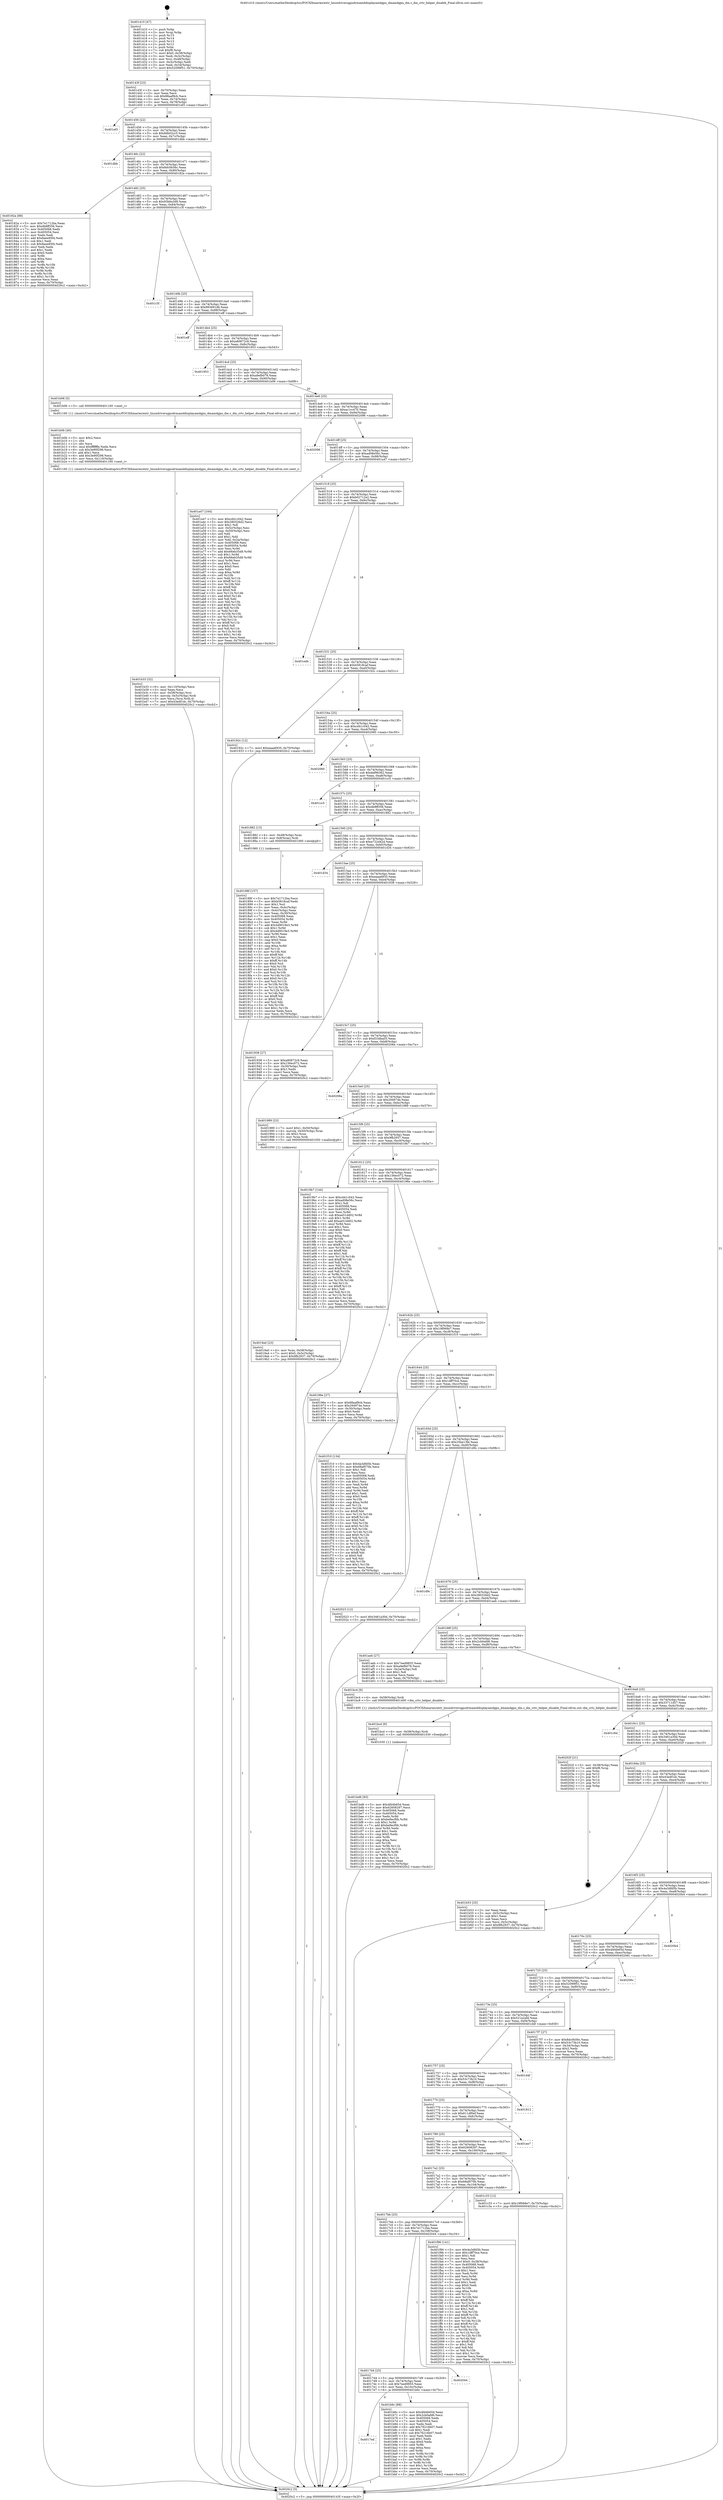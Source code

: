 digraph "0x401410" {
  label = "0x401410 (/mnt/c/Users/mathe/Desktop/tcc/POCII/binaries/extr_linuxdriversgpudrmamddisplayamdgpu_dmamdgpu_dm.c_dm_crtc_helper_disable_Final-ollvm.out::main(0))"
  labelloc = "t"
  node[shape=record]

  Entry [label="",width=0.3,height=0.3,shape=circle,fillcolor=black,style=filled]
  "0x40143f" [label="{
     0x40143f [23]\l
     | [instrs]\l
     &nbsp;&nbsp;0x40143f \<+3\>: mov -0x70(%rbp),%eax\l
     &nbsp;&nbsp;0x401442 \<+2\>: mov %eax,%ecx\l
     &nbsp;&nbsp;0x401444 \<+6\>: sub $0x88aaf9cb,%ecx\l
     &nbsp;&nbsp;0x40144a \<+3\>: mov %eax,-0x74(%rbp)\l
     &nbsp;&nbsp;0x40144d \<+3\>: mov %ecx,-0x78(%rbp)\l
     &nbsp;&nbsp;0x401450 \<+6\>: je 0000000000401ef3 \<main+0xae3\>\l
  }"]
  "0x401ef3" [label="{
     0x401ef3\l
  }", style=dashed]
  "0x401456" [label="{
     0x401456 [22]\l
     | [instrs]\l
     &nbsp;&nbsp;0x401456 \<+5\>: jmp 000000000040145b \<main+0x4b\>\l
     &nbsp;&nbsp;0x40145b \<+3\>: mov -0x74(%rbp),%eax\l
     &nbsp;&nbsp;0x40145e \<+5\>: sub $0x8db02cc5,%eax\l
     &nbsp;&nbsp;0x401463 \<+3\>: mov %eax,-0x7c(%rbp)\l
     &nbsp;&nbsp;0x401466 \<+6\>: je 0000000000401dbb \<main+0x9ab\>\l
  }"]
  Exit [label="",width=0.3,height=0.3,shape=circle,fillcolor=black,style=filled,peripheries=2]
  "0x401dbb" [label="{
     0x401dbb\l
  }", style=dashed]
  "0x40146c" [label="{
     0x40146c [22]\l
     | [instrs]\l
     &nbsp;&nbsp;0x40146c \<+5\>: jmp 0000000000401471 \<main+0x61\>\l
     &nbsp;&nbsp;0x401471 \<+3\>: mov -0x74(%rbp),%eax\l
     &nbsp;&nbsp;0x401474 \<+5\>: sub $0x8dc0b56c,%eax\l
     &nbsp;&nbsp;0x401479 \<+3\>: mov %eax,-0x80(%rbp)\l
     &nbsp;&nbsp;0x40147c \<+6\>: je 000000000040182a \<main+0x41a\>\l
  }"]
  "0x401bd6" [label="{
     0x401bd6 [93]\l
     | [instrs]\l
     &nbsp;&nbsp;0x401bd6 \<+5\>: mov $0x4fd4b65d,%eax\l
     &nbsp;&nbsp;0x401bdb \<+5\>: mov $0x62608297,%ecx\l
     &nbsp;&nbsp;0x401be0 \<+7\>: mov 0x405068,%edx\l
     &nbsp;&nbsp;0x401be7 \<+7\>: mov 0x405054,%esi\l
     &nbsp;&nbsp;0x401bee \<+3\>: mov %edx,%r8d\l
     &nbsp;&nbsp;0x401bf1 \<+7\>: sub $0xbe9ecf0b,%r8d\l
     &nbsp;&nbsp;0x401bf8 \<+4\>: sub $0x1,%r8d\l
     &nbsp;&nbsp;0x401bfc \<+7\>: add $0xbe9ecf0b,%r8d\l
     &nbsp;&nbsp;0x401c03 \<+4\>: imul %r8d,%edx\l
     &nbsp;&nbsp;0x401c07 \<+3\>: and $0x1,%edx\l
     &nbsp;&nbsp;0x401c0a \<+3\>: cmp $0x0,%edx\l
     &nbsp;&nbsp;0x401c0d \<+4\>: sete %r9b\l
     &nbsp;&nbsp;0x401c11 \<+3\>: cmp $0xa,%esi\l
     &nbsp;&nbsp;0x401c14 \<+4\>: setl %r10b\l
     &nbsp;&nbsp;0x401c18 \<+3\>: mov %r9b,%r11b\l
     &nbsp;&nbsp;0x401c1b \<+3\>: and %r10b,%r11b\l
     &nbsp;&nbsp;0x401c1e \<+3\>: xor %r10b,%r9b\l
     &nbsp;&nbsp;0x401c21 \<+3\>: or %r9b,%r11b\l
     &nbsp;&nbsp;0x401c24 \<+4\>: test $0x1,%r11b\l
     &nbsp;&nbsp;0x401c28 \<+3\>: cmovne %ecx,%eax\l
     &nbsp;&nbsp;0x401c2b \<+3\>: mov %eax,-0x70(%rbp)\l
     &nbsp;&nbsp;0x401c2e \<+5\>: jmp 00000000004020c2 \<main+0xcb2\>\l
  }"]
  "0x40182a" [label="{
     0x40182a [88]\l
     | [instrs]\l
     &nbsp;&nbsp;0x40182a \<+5\>: mov $0x7e1712ba,%eax\l
     &nbsp;&nbsp;0x40182f \<+5\>: mov $0xdb8ff356,%ecx\l
     &nbsp;&nbsp;0x401834 \<+7\>: mov 0x405068,%edx\l
     &nbsp;&nbsp;0x40183b \<+7\>: mov 0x405054,%esi\l
     &nbsp;&nbsp;0x401842 \<+2\>: mov %edx,%edi\l
     &nbsp;&nbsp;0x401844 \<+6\>: add $0x8aee85f4,%edi\l
     &nbsp;&nbsp;0x40184a \<+3\>: sub $0x1,%edi\l
     &nbsp;&nbsp;0x40184d \<+6\>: sub $0x8aee85f4,%edi\l
     &nbsp;&nbsp;0x401853 \<+3\>: imul %edi,%edx\l
     &nbsp;&nbsp;0x401856 \<+3\>: and $0x1,%edx\l
     &nbsp;&nbsp;0x401859 \<+3\>: cmp $0x0,%edx\l
     &nbsp;&nbsp;0x40185c \<+4\>: sete %r8b\l
     &nbsp;&nbsp;0x401860 \<+3\>: cmp $0xa,%esi\l
     &nbsp;&nbsp;0x401863 \<+4\>: setl %r9b\l
     &nbsp;&nbsp;0x401867 \<+3\>: mov %r8b,%r10b\l
     &nbsp;&nbsp;0x40186a \<+3\>: and %r9b,%r10b\l
     &nbsp;&nbsp;0x40186d \<+3\>: xor %r9b,%r8b\l
     &nbsp;&nbsp;0x401870 \<+3\>: or %r8b,%r10b\l
     &nbsp;&nbsp;0x401873 \<+4\>: test $0x1,%r10b\l
     &nbsp;&nbsp;0x401877 \<+3\>: cmovne %ecx,%eax\l
     &nbsp;&nbsp;0x40187a \<+3\>: mov %eax,-0x70(%rbp)\l
     &nbsp;&nbsp;0x40187d \<+5\>: jmp 00000000004020c2 \<main+0xcb2\>\l
  }"]
  "0x401482" [label="{
     0x401482 [25]\l
     | [instrs]\l
     &nbsp;&nbsp;0x401482 \<+5\>: jmp 0000000000401487 \<main+0x77\>\l
     &nbsp;&nbsp;0x401487 \<+3\>: mov -0x74(%rbp),%eax\l
     &nbsp;&nbsp;0x40148a \<+5\>: sub $0x93b6a3d9,%eax\l
     &nbsp;&nbsp;0x40148f \<+6\>: mov %eax,-0x84(%rbp)\l
     &nbsp;&nbsp;0x401495 \<+6\>: je 0000000000401c3f \<main+0x82f\>\l
  }"]
  "0x401bcd" [label="{
     0x401bcd [9]\l
     | [instrs]\l
     &nbsp;&nbsp;0x401bcd \<+4\>: mov -0x58(%rbp),%rdi\l
     &nbsp;&nbsp;0x401bd1 \<+5\>: call 0000000000401030 \<free@plt\>\l
     | [calls]\l
     &nbsp;&nbsp;0x401030 \{1\} (unknown)\l
  }"]
  "0x401c3f" [label="{
     0x401c3f\l
  }", style=dashed]
  "0x40149b" [label="{
     0x40149b [25]\l
     | [instrs]\l
     &nbsp;&nbsp;0x40149b \<+5\>: jmp 00000000004014a0 \<main+0x90\>\l
     &nbsp;&nbsp;0x4014a0 \<+3\>: mov -0x74(%rbp),%eax\l
     &nbsp;&nbsp;0x4014a3 \<+5\>: sub $0x993691d6,%eax\l
     &nbsp;&nbsp;0x4014a8 \<+6\>: mov %eax,-0x88(%rbp)\l
     &nbsp;&nbsp;0x4014ae \<+6\>: je 0000000000401eff \<main+0xaef\>\l
  }"]
  "0x4017ed" [label="{
     0x4017ed\l
  }", style=dashed]
  "0x401eff" [label="{
     0x401eff\l
  }", style=dashed]
  "0x4014b4" [label="{
     0x4014b4 [25]\l
     | [instrs]\l
     &nbsp;&nbsp;0x4014b4 \<+5\>: jmp 00000000004014b9 \<main+0xa9\>\l
     &nbsp;&nbsp;0x4014b9 \<+3\>: mov -0x74(%rbp),%eax\l
     &nbsp;&nbsp;0x4014bc \<+5\>: sub $0xa80872c9,%eax\l
     &nbsp;&nbsp;0x4014c1 \<+6\>: mov %eax,-0x8c(%rbp)\l
     &nbsp;&nbsp;0x4014c7 \<+6\>: je 0000000000401953 \<main+0x543\>\l
  }"]
  "0x401b6c" [label="{
     0x401b6c [88]\l
     | [instrs]\l
     &nbsp;&nbsp;0x401b6c \<+5\>: mov $0x4fd4b65d,%eax\l
     &nbsp;&nbsp;0x401b71 \<+5\>: mov $0x2cb0afd6,%ecx\l
     &nbsp;&nbsp;0x401b76 \<+7\>: mov 0x405068,%edx\l
     &nbsp;&nbsp;0x401b7d \<+7\>: mov 0x405054,%esi\l
     &nbsp;&nbsp;0x401b84 \<+2\>: mov %edx,%edi\l
     &nbsp;&nbsp;0x401b86 \<+6\>: add $0x76216b07,%edi\l
     &nbsp;&nbsp;0x401b8c \<+3\>: sub $0x1,%edi\l
     &nbsp;&nbsp;0x401b8f \<+6\>: sub $0x76216b07,%edi\l
     &nbsp;&nbsp;0x401b95 \<+3\>: imul %edi,%edx\l
     &nbsp;&nbsp;0x401b98 \<+3\>: and $0x1,%edx\l
     &nbsp;&nbsp;0x401b9b \<+3\>: cmp $0x0,%edx\l
     &nbsp;&nbsp;0x401b9e \<+4\>: sete %r8b\l
     &nbsp;&nbsp;0x401ba2 \<+3\>: cmp $0xa,%esi\l
     &nbsp;&nbsp;0x401ba5 \<+4\>: setl %r9b\l
     &nbsp;&nbsp;0x401ba9 \<+3\>: mov %r8b,%r10b\l
     &nbsp;&nbsp;0x401bac \<+3\>: and %r9b,%r10b\l
     &nbsp;&nbsp;0x401baf \<+3\>: xor %r9b,%r8b\l
     &nbsp;&nbsp;0x401bb2 \<+3\>: or %r8b,%r10b\l
     &nbsp;&nbsp;0x401bb5 \<+4\>: test $0x1,%r10b\l
     &nbsp;&nbsp;0x401bb9 \<+3\>: cmovne %ecx,%eax\l
     &nbsp;&nbsp;0x401bbc \<+3\>: mov %eax,-0x70(%rbp)\l
     &nbsp;&nbsp;0x401bbf \<+5\>: jmp 00000000004020c2 \<main+0xcb2\>\l
  }"]
  "0x401953" [label="{
     0x401953\l
  }", style=dashed]
  "0x4014cd" [label="{
     0x4014cd [25]\l
     | [instrs]\l
     &nbsp;&nbsp;0x4014cd \<+5\>: jmp 00000000004014d2 \<main+0xc2\>\l
     &nbsp;&nbsp;0x4014d2 \<+3\>: mov -0x74(%rbp),%eax\l
     &nbsp;&nbsp;0x4014d5 \<+5\>: sub $0xa9efb078,%eax\l
     &nbsp;&nbsp;0x4014da \<+6\>: mov %eax,-0x90(%rbp)\l
     &nbsp;&nbsp;0x4014e0 \<+6\>: je 0000000000401b06 \<main+0x6f6\>\l
  }"]
  "0x4017d4" [label="{
     0x4017d4 [25]\l
     | [instrs]\l
     &nbsp;&nbsp;0x4017d4 \<+5\>: jmp 00000000004017d9 \<main+0x3c9\>\l
     &nbsp;&nbsp;0x4017d9 \<+3\>: mov -0x74(%rbp),%eax\l
     &nbsp;&nbsp;0x4017dc \<+5\>: sub $0x7eed9855,%eax\l
     &nbsp;&nbsp;0x4017e1 \<+6\>: mov %eax,-0x10c(%rbp)\l
     &nbsp;&nbsp;0x4017e7 \<+6\>: je 0000000000401b6c \<main+0x75c\>\l
  }"]
  "0x401b06" [label="{
     0x401b06 [5]\l
     | [instrs]\l
     &nbsp;&nbsp;0x401b06 \<+5\>: call 0000000000401160 \<next_i\>\l
     | [calls]\l
     &nbsp;&nbsp;0x401160 \{1\} (/mnt/c/Users/mathe/Desktop/tcc/POCII/binaries/extr_linuxdriversgpudrmamddisplayamdgpu_dmamdgpu_dm.c_dm_crtc_helper_disable_Final-ollvm.out::next_i)\l
  }"]
  "0x4014e6" [label="{
     0x4014e6 [25]\l
     | [instrs]\l
     &nbsp;&nbsp;0x4014e6 \<+5\>: jmp 00000000004014eb \<main+0xdb\>\l
     &nbsp;&nbsp;0x4014eb \<+3\>: mov -0x74(%rbp),%eax\l
     &nbsp;&nbsp;0x4014ee \<+5\>: sub $0xac1cc470,%eax\l
     &nbsp;&nbsp;0x4014f3 \<+6\>: mov %eax,-0x94(%rbp)\l
     &nbsp;&nbsp;0x4014f9 \<+6\>: je 0000000000402096 \<main+0xc86\>\l
  }"]
  "0x402044" [label="{
     0x402044\l
  }", style=dashed]
  "0x402096" [label="{
     0x402096\l
  }", style=dashed]
  "0x4014ff" [label="{
     0x4014ff [25]\l
     | [instrs]\l
     &nbsp;&nbsp;0x4014ff \<+5\>: jmp 0000000000401504 \<main+0xf4\>\l
     &nbsp;&nbsp;0x401504 \<+3\>: mov -0x74(%rbp),%eax\l
     &nbsp;&nbsp;0x401507 \<+5\>: sub $0xad08e56c,%eax\l
     &nbsp;&nbsp;0x40150c \<+6\>: mov %eax,-0x98(%rbp)\l
     &nbsp;&nbsp;0x401512 \<+6\>: je 0000000000401a47 \<main+0x637\>\l
  }"]
  "0x4017bb" [label="{
     0x4017bb [25]\l
     | [instrs]\l
     &nbsp;&nbsp;0x4017bb \<+5\>: jmp 00000000004017c0 \<main+0x3b0\>\l
     &nbsp;&nbsp;0x4017c0 \<+3\>: mov -0x74(%rbp),%eax\l
     &nbsp;&nbsp;0x4017c3 \<+5\>: sub $0x7e1712ba,%eax\l
     &nbsp;&nbsp;0x4017c8 \<+6\>: mov %eax,-0x108(%rbp)\l
     &nbsp;&nbsp;0x4017ce \<+6\>: je 0000000000402044 \<main+0xc34\>\l
  }"]
  "0x401a47" [label="{
     0x401a47 [164]\l
     | [instrs]\l
     &nbsp;&nbsp;0x401a47 \<+5\>: mov $0xcd41c042,%eax\l
     &nbsp;&nbsp;0x401a4c \<+5\>: mov $0x280326d2,%ecx\l
     &nbsp;&nbsp;0x401a51 \<+2\>: mov $0x1,%dl\l
     &nbsp;&nbsp;0x401a53 \<+3\>: mov -0x5c(%rbp),%esi\l
     &nbsp;&nbsp;0x401a56 \<+3\>: cmp -0x50(%rbp),%esi\l
     &nbsp;&nbsp;0x401a59 \<+4\>: setl %dil\l
     &nbsp;&nbsp;0x401a5d \<+4\>: and $0x1,%dil\l
     &nbsp;&nbsp;0x401a61 \<+4\>: mov %dil,-0x2a(%rbp)\l
     &nbsp;&nbsp;0x401a65 \<+7\>: mov 0x405068,%esi\l
     &nbsp;&nbsp;0x401a6c \<+8\>: mov 0x405054,%r8d\l
     &nbsp;&nbsp;0x401a74 \<+3\>: mov %esi,%r9d\l
     &nbsp;&nbsp;0x401a77 \<+7\>: add $0x66eb35d9,%r9d\l
     &nbsp;&nbsp;0x401a7e \<+4\>: sub $0x1,%r9d\l
     &nbsp;&nbsp;0x401a82 \<+7\>: sub $0x66eb35d9,%r9d\l
     &nbsp;&nbsp;0x401a89 \<+4\>: imul %r9d,%esi\l
     &nbsp;&nbsp;0x401a8d \<+3\>: and $0x1,%esi\l
     &nbsp;&nbsp;0x401a90 \<+3\>: cmp $0x0,%esi\l
     &nbsp;&nbsp;0x401a93 \<+4\>: sete %dil\l
     &nbsp;&nbsp;0x401a97 \<+4\>: cmp $0xa,%r8d\l
     &nbsp;&nbsp;0x401a9b \<+4\>: setl %r10b\l
     &nbsp;&nbsp;0x401a9f \<+3\>: mov %dil,%r11b\l
     &nbsp;&nbsp;0x401aa2 \<+4\>: xor $0xff,%r11b\l
     &nbsp;&nbsp;0x401aa6 \<+3\>: mov %r10b,%bl\l
     &nbsp;&nbsp;0x401aa9 \<+3\>: xor $0xff,%bl\l
     &nbsp;&nbsp;0x401aac \<+3\>: xor $0x0,%dl\l
     &nbsp;&nbsp;0x401aaf \<+3\>: mov %r11b,%r14b\l
     &nbsp;&nbsp;0x401ab2 \<+4\>: and $0x0,%r14b\l
     &nbsp;&nbsp;0x401ab6 \<+3\>: and %dl,%dil\l
     &nbsp;&nbsp;0x401ab9 \<+3\>: mov %bl,%r15b\l
     &nbsp;&nbsp;0x401abc \<+4\>: and $0x0,%r15b\l
     &nbsp;&nbsp;0x401ac0 \<+3\>: and %dl,%r10b\l
     &nbsp;&nbsp;0x401ac3 \<+3\>: or %dil,%r14b\l
     &nbsp;&nbsp;0x401ac6 \<+3\>: or %r10b,%r15b\l
     &nbsp;&nbsp;0x401ac9 \<+3\>: xor %r15b,%r14b\l
     &nbsp;&nbsp;0x401acc \<+3\>: or %bl,%r11b\l
     &nbsp;&nbsp;0x401acf \<+4\>: xor $0xff,%r11b\l
     &nbsp;&nbsp;0x401ad3 \<+3\>: or $0x0,%dl\l
     &nbsp;&nbsp;0x401ad6 \<+3\>: and %dl,%r11b\l
     &nbsp;&nbsp;0x401ad9 \<+3\>: or %r11b,%r14b\l
     &nbsp;&nbsp;0x401adc \<+4\>: test $0x1,%r14b\l
     &nbsp;&nbsp;0x401ae0 \<+3\>: cmovne %ecx,%eax\l
     &nbsp;&nbsp;0x401ae3 \<+3\>: mov %eax,-0x70(%rbp)\l
     &nbsp;&nbsp;0x401ae6 \<+5\>: jmp 00000000004020c2 \<main+0xcb2\>\l
  }"]
  "0x401518" [label="{
     0x401518 [25]\l
     | [instrs]\l
     &nbsp;&nbsp;0x401518 \<+5\>: jmp 000000000040151d \<main+0x10d\>\l
     &nbsp;&nbsp;0x40151d \<+3\>: mov -0x74(%rbp),%eax\l
     &nbsp;&nbsp;0x401520 \<+5\>: sub $0xb02712e2,%eax\l
     &nbsp;&nbsp;0x401525 \<+6\>: mov %eax,-0x9c(%rbp)\l
     &nbsp;&nbsp;0x40152b \<+6\>: je 0000000000401e4b \<main+0xa3b\>\l
  }"]
  "0x401f96" [label="{
     0x401f96 [141]\l
     | [instrs]\l
     &nbsp;&nbsp;0x401f96 \<+5\>: mov $0x4a3dfd5b,%eax\l
     &nbsp;&nbsp;0x401f9b \<+5\>: mov $0x1dff70ce,%ecx\l
     &nbsp;&nbsp;0x401fa0 \<+2\>: mov $0x1,%dl\l
     &nbsp;&nbsp;0x401fa2 \<+2\>: xor %esi,%esi\l
     &nbsp;&nbsp;0x401fa4 \<+7\>: movl $0x0,-0x38(%rbp)\l
     &nbsp;&nbsp;0x401fab \<+7\>: mov 0x405068,%edi\l
     &nbsp;&nbsp;0x401fb2 \<+8\>: mov 0x405054,%r8d\l
     &nbsp;&nbsp;0x401fba \<+3\>: sub $0x1,%esi\l
     &nbsp;&nbsp;0x401fbd \<+3\>: mov %edi,%r9d\l
     &nbsp;&nbsp;0x401fc0 \<+3\>: add %esi,%r9d\l
     &nbsp;&nbsp;0x401fc3 \<+4\>: imul %r9d,%edi\l
     &nbsp;&nbsp;0x401fc7 \<+3\>: and $0x1,%edi\l
     &nbsp;&nbsp;0x401fca \<+3\>: cmp $0x0,%edi\l
     &nbsp;&nbsp;0x401fcd \<+4\>: sete %r10b\l
     &nbsp;&nbsp;0x401fd1 \<+4\>: cmp $0xa,%r8d\l
     &nbsp;&nbsp;0x401fd5 \<+4\>: setl %r11b\l
     &nbsp;&nbsp;0x401fd9 \<+3\>: mov %r10b,%bl\l
     &nbsp;&nbsp;0x401fdc \<+3\>: xor $0xff,%bl\l
     &nbsp;&nbsp;0x401fdf \<+3\>: mov %r11b,%r14b\l
     &nbsp;&nbsp;0x401fe2 \<+4\>: xor $0xff,%r14b\l
     &nbsp;&nbsp;0x401fe6 \<+3\>: xor $0x1,%dl\l
     &nbsp;&nbsp;0x401fe9 \<+3\>: mov %bl,%r15b\l
     &nbsp;&nbsp;0x401fec \<+4\>: and $0xff,%r15b\l
     &nbsp;&nbsp;0x401ff0 \<+3\>: and %dl,%r10b\l
     &nbsp;&nbsp;0x401ff3 \<+3\>: mov %r14b,%r12b\l
     &nbsp;&nbsp;0x401ff6 \<+4\>: and $0xff,%r12b\l
     &nbsp;&nbsp;0x401ffa \<+3\>: and %dl,%r11b\l
     &nbsp;&nbsp;0x401ffd \<+3\>: or %r10b,%r15b\l
     &nbsp;&nbsp;0x402000 \<+3\>: or %r11b,%r12b\l
     &nbsp;&nbsp;0x402003 \<+3\>: xor %r12b,%r15b\l
     &nbsp;&nbsp;0x402006 \<+3\>: or %r14b,%bl\l
     &nbsp;&nbsp;0x402009 \<+3\>: xor $0xff,%bl\l
     &nbsp;&nbsp;0x40200c \<+3\>: or $0x1,%dl\l
     &nbsp;&nbsp;0x40200f \<+2\>: and %dl,%bl\l
     &nbsp;&nbsp;0x402011 \<+3\>: or %bl,%r15b\l
     &nbsp;&nbsp;0x402014 \<+4\>: test $0x1,%r15b\l
     &nbsp;&nbsp;0x402018 \<+3\>: cmovne %ecx,%eax\l
     &nbsp;&nbsp;0x40201b \<+3\>: mov %eax,-0x70(%rbp)\l
     &nbsp;&nbsp;0x40201e \<+5\>: jmp 00000000004020c2 \<main+0xcb2\>\l
  }"]
  "0x401e4b" [label="{
     0x401e4b\l
  }", style=dashed]
  "0x401531" [label="{
     0x401531 [25]\l
     | [instrs]\l
     &nbsp;&nbsp;0x401531 \<+5\>: jmp 0000000000401536 \<main+0x126\>\l
     &nbsp;&nbsp;0x401536 \<+3\>: mov -0x74(%rbp),%eax\l
     &nbsp;&nbsp;0x401539 \<+5\>: sub $0xb5818caf,%eax\l
     &nbsp;&nbsp;0x40153e \<+6\>: mov %eax,-0xa0(%rbp)\l
     &nbsp;&nbsp;0x401544 \<+6\>: je 000000000040192c \<main+0x51c\>\l
  }"]
  "0x4017a2" [label="{
     0x4017a2 [25]\l
     | [instrs]\l
     &nbsp;&nbsp;0x4017a2 \<+5\>: jmp 00000000004017a7 \<main+0x397\>\l
     &nbsp;&nbsp;0x4017a7 \<+3\>: mov -0x74(%rbp),%eax\l
     &nbsp;&nbsp;0x4017aa \<+5\>: sub $0x68af070b,%eax\l
     &nbsp;&nbsp;0x4017af \<+6\>: mov %eax,-0x104(%rbp)\l
     &nbsp;&nbsp;0x4017b5 \<+6\>: je 0000000000401f96 \<main+0xb86\>\l
  }"]
  "0x40192c" [label="{
     0x40192c [12]\l
     | [instrs]\l
     &nbsp;&nbsp;0x40192c \<+7\>: movl $0xeaaa6935,-0x70(%rbp)\l
     &nbsp;&nbsp;0x401933 \<+5\>: jmp 00000000004020c2 \<main+0xcb2\>\l
  }"]
  "0x40154a" [label="{
     0x40154a [25]\l
     | [instrs]\l
     &nbsp;&nbsp;0x40154a \<+5\>: jmp 000000000040154f \<main+0x13f\>\l
     &nbsp;&nbsp;0x40154f \<+3\>: mov -0x74(%rbp),%eax\l
     &nbsp;&nbsp;0x401552 \<+5\>: sub $0xcd41c042,%eax\l
     &nbsp;&nbsp;0x401557 \<+6\>: mov %eax,-0xa4(%rbp)\l
     &nbsp;&nbsp;0x40155d \<+6\>: je 0000000000402060 \<main+0xc50\>\l
  }"]
  "0x401c33" [label="{
     0x401c33 [12]\l
     | [instrs]\l
     &nbsp;&nbsp;0x401c33 \<+7\>: movl $0x19f068e7,-0x70(%rbp)\l
     &nbsp;&nbsp;0x401c3a \<+5\>: jmp 00000000004020c2 \<main+0xcb2\>\l
  }"]
  "0x402060" [label="{
     0x402060\l
  }", style=dashed]
  "0x401563" [label="{
     0x401563 [25]\l
     | [instrs]\l
     &nbsp;&nbsp;0x401563 \<+5\>: jmp 0000000000401568 \<main+0x158\>\l
     &nbsp;&nbsp;0x401568 \<+3\>: mov -0x74(%rbp),%eax\l
     &nbsp;&nbsp;0x40156b \<+5\>: sub $0xdaf96362,%eax\l
     &nbsp;&nbsp;0x401570 \<+6\>: mov %eax,-0xa8(%rbp)\l
     &nbsp;&nbsp;0x401576 \<+6\>: je 0000000000401cc5 \<main+0x8b5\>\l
  }"]
  "0x401789" [label="{
     0x401789 [25]\l
     | [instrs]\l
     &nbsp;&nbsp;0x401789 \<+5\>: jmp 000000000040178e \<main+0x37e\>\l
     &nbsp;&nbsp;0x40178e \<+3\>: mov -0x74(%rbp),%eax\l
     &nbsp;&nbsp;0x401791 \<+5\>: sub $0x62608297,%eax\l
     &nbsp;&nbsp;0x401796 \<+6\>: mov %eax,-0x100(%rbp)\l
     &nbsp;&nbsp;0x40179c \<+6\>: je 0000000000401c33 \<main+0x823\>\l
  }"]
  "0x401cc5" [label="{
     0x401cc5\l
  }", style=dashed]
  "0x40157c" [label="{
     0x40157c [25]\l
     | [instrs]\l
     &nbsp;&nbsp;0x40157c \<+5\>: jmp 0000000000401581 \<main+0x171\>\l
     &nbsp;&nbsp;0x401581 \<+3\>: mov -0x74(%rbp),%eax\l
     &nbsp;&nbsp;0x401584 \<+5\>: sub $0xdb8ff356,%eax\l
     &nbsp;&nbsp;0x401589 \<+6\>: mov %eax,-0xac(%rbp)\l
     &nbsp;&nbsp;0x40158f \<+6\>: je 0000000000401882 \<main+0x472\>\l
  }"]
  "0x401ee7" [label="{
     0x401ee7\l
  }", style=dashed]
  "0x401882" [label="{
     0x401882 [13]\l
     | [instrs]\l
     &nbsp;&nbsp;0x401882 \<+4\>: mov -0x48(%rbp),%rax\l
     &nbsp;&nbsp;0x401886 \<+4\>: mov 0x8(%rax),%rdi\l
     &nbsp;&nbsp;0x40188a \<+5\>: call 0000000000401060 \<atoi@plt\>\l
     | [calls]\l
     &nbsp;&nbsp;0x401060 \{1\} (unknown)\l
  }"]
  "0x401595" [label="{
     0x401595 [25]\l
     | [instrs]\l
     &nbsp;&nbsp;0x401595 \<+5\>: jmp 000000000040159a \<main+0x18a\>\l
     &nbsp;&nbsp;0x40159a \<+3\>: mov -0x74(%rbp),%eax\l
     &nbsp;&nbsp;0x40159d \<+5\>: sub $0xe722d42d,%eax\l
     &nbsp;&nbsp;0x4015a2 \<+6\>: mov %eax,-0xb0(%rbp)\l
     &nbsp;&nbsp;0x4015a8 \<+6\>: je 0000000000401d34 \<main+0x924\>\l
  }"]
  "0x401770" [label="{
     0x401770 [25]\l
     | [instrs]\l
     &nbsp;&nbsp;0x401770 \<+5\>: jmp 0000000000401775 \<main+0x365\>\l
     &nbsp;&nbsp;0x401775 \<+3\>: mov -0x74(%rbp),%eax\l
     &nbsp;&nbsp;0x401778 \<+5\>: sub $0x611df0ef,%eax\l
     &nbsp;&nbsp;0x40177d \<+6\>: mov %eax,-0xfc(%rbp)\l
     &nbsp;&nbsp;0x401783 \<+6\>: je 0000000000401ee7 \<main+0xad7\>\l
  }"]
  "0x401d34" [label="{
     0x401d34\l
  }", style=dashed]
  "0x4015ae" [label="{
     0x4015ae [25]\l
     | [instrs]\l
     &nbsp;&nbsp;0x4015ae \<+5\>: jmp 00000000004015b3 \<main+0x1a3\>\l
     &nbsp;&nbsp;0x4015b3 \<+3\>: mov -0x74(%rbp),%eax\l
     &nbsp;&nbsp;0x4015b6 \<+5\>: sub $0xeaaa6935,%eax\l
     &nbsp;&nbsp;0x4015bb \<+6\>: mov %eax,-0xb4(%rbp)\l
     &nbsp;&nbsp;0x4015c1 \<+6\>: je 0000000000401938 \<main+0x528\>\l
  }"]
  "0x401812" [label="{
     0x401812\l
  }", style=dashed]
  "0x401938" [label="{
     0x401938 [27]\l
     | [instrs]\l
     &nbsp;&nbsp;0x401938 \<+5\>: mov $0xa80872c9,%eax\l
     &nbsp;&nbsp;0x40193d \<+5\>: mov $0x156ec072,%ecx\l
     &nbsp;&nbsp;0x401942 \<+3\>: mov -0x30(%rbp),%edx\l
     &nbsp;&nbsp;0x401945 \<+3\>: cmp $0x1,%edx\l
     &nbsp;&nbsp;0x401948 \<+3\>: cmovl %ecx,%eax\l
     &nbsp;&nbsp;0x40194b \<+3\>: mov %eax,-0x70(%rbp)\l
     &nbsp;&nbsp;0x40194e \<+5\>: jmp 00000000004020c2 \<main+0xcb2\>\l
  }"]
  "0x4015c7" [label="{
     0x4015c7 [25]\l
     | [instrs]\l
     &nbsp;&nbsp;0x4015c7 \<+5\>: jmp 00000000004015cc \<main+0x1bc\>\l
     &nbsp;&nbsp;0x4015cc \<+3\>: mov -0x74(%rbp),%eax\l
     &nbsp;&nbsp;0x4015cf \<+5\>: sub $0xf33dba03,%eax\l
     &nbsp;&nbsp;0x4015d4 \<+6\>: mov %eax,-0xb8(%rbp)\l
     &nbsp;&nbsp;0x4015da \<+6\>: je 000000000040208a \<main+0xc7a\>\l
  }"]
  "0x401757" [label="{
     0x401757 [25]\l
     | [instrs]\l
     &nbsp;&nbsp;0x401757 \<+5\>: jmp 000000000040175c \<main+0x34c\>\l
     &nbsp;&nbsp;0x40175c \<+3\>: mov -0x74(%rbp),%eax\l
     &nbsp;&nbsp;0x40175f \<+5\>: sub $0x53c73b10,%eax\l
     &nbsp;&nbsp;0x401764 \<+6\>: mov %eax,-0xf8(%rbp)\l
     &nbsp;&nbsp;0x40176a \<+6\>: je 0000000000401812 \<main+0x402\>\l
  }"]
  "0x40208a" [label="{
     0x40208a\l
  }", style=dashed]
  "0x4015e0" [label="{
     0x4015e0 [25]\l
     | [instrs]\l
     &nbsp;&nbsp;0x4015e0 \<+5\>: jmp 00000000004015e5 \<main+0x1d5\>\l
     &nbsp;&nbsp;0x4015e5 \<+3\>: mov -0x74(%rbp),%eax\l
     &nbsp;&nbsp;0x4015e8 \<+5\>: sub $0x294974e,%eax\l
     &nbsp;&nbsp;0x4015ed \<+6\>: mov %eax,-0xbc(%rbp)\l
     &nbsp;&nbsp;0x4015f3 \<+6\>: je 0000000000401989 \<main+0x579\>\l
  }"]
  "0x401d4f" [label="{
     0x401d4f\l
  }", style=dashed]
  "0x401989" [label="{
     0x401989 [23]\l
     | [instrs]\l
     &nbsp;&nbsp;0x401989 \<+7\>: movl $0x1,-0x50(%rbp)\l
     &nbsp;&nbsp;0x401990 \<+4\>: movslq -0x50(%rbp),%rax\l
     &nbsp;&nbsp;0x401994 \<+4\>: shl $0x2,%rax\l
     &nbsp;&nbsp;0x401998 \<+3\>: mov %rax,%rdi\l
     &nbsp;&nbsp;0x40199b \<+5\>: call 0000000000401050 \<malloc@plt\>\l
     | [calls]\l
     &nbsp;&nbsp;0x401050 \{1\} (unknown)\l
  }"]
  "0x4015f9" [label="{
     0x4015f9 [25]\l
     | [instrs]\l
     &nbsp;&nbsp;0x4015f9 \<+5\>: jmp 00000000004015fe \<main+0x1ee\>\l
     &nbsp;&nbsp;0x4015fe \<+3\>: mov -0x74(%rbp),%eax\l
     &nbsp;&nbsp;0x401601 \<+5\>: sub $0x9fb2937,%eax\l
     &nbsp;&nbsp;0x401606 \<+6\>: mov %eax,-0xc0(%rbp)\l
     &nbsp;&nbsp;0x40160c \<+6\>: je 00000000004019b7 \<main+0x5a7\>\l
  }"]
  "0x401b33" [label="{
     0x401b33 [32]\l
     | [instrs]\l
     &nbsp;&nbsp;0x401b33 \<+6\>: mov -0x110(%rbp),%ecx\l
     &nbsp;&nbsp;0x401b39 \<+3\>: imul %eax,%ecx\l
     &nbsp;&nbsp;0x401b3c \<+4\>: mov -0x58(%rbp),%rsi\l
     &nbsp;&nbsp;0x401b40 \<+4\>: movslq -0x5c(%rbp),%rdi\l
     &nbsp;&nbsp;0x401b44 \<+3\>: mov %ecx,(%rsi,%rdi,4)\l
     &nbsp;&nbsp;0x401b47 \<+7\>: movl $0x43edf1dc,-0x70(%rbp)\l
     &nbsp;&nbsp;0x401b4e \<+5\>: jmp 00000000004020c2 \<main+0xcb2\>\l
  }"]
  "0x4019b7" [label="{
     0x4019b7 [144]\l
     | [instrs]\l
     &nbsp;&nbsp;0x4019b7 \<+5\>: mov $0xcd41c042,%eax\l
     &nbsp;&nbsp;0x4019bc \<+5\>: mov $0xad08e56c,%ecx\l
     &nbsp;&nbsp;0x4019c1 \<+2\>: mov $0x1,%dl\l
     &nbsp;&nbsp;0x4019c3 \<+7\>: mov 0x405068,%esi\l
     &nbsp;&nbsp;0x4019ca \<+7\>: mov 0x405054,%edi\l
     &nbsp;&nbsp;0x4019d1 \<+3\>: mov %esi,%r8d\l
     &nbsp;&nbsp;0x4019d4 \<+7\>: sub $0xae51dd02,%r8d\l
     &nbsp;&nbsp;0x4019db \<+4\>: sub $0x1,%r8d\l
     &nbsp;&nbsp;0x4019df \<+7\>: add $0xae51dd02,%r8d\l
     &nbsp;&nbsp;0x4019e6 \<+4\>: imul %r8d,%esi\l
     &nbsp;&nbsp;0x4019ea \<+3\>: and $0x1,%esi\l
     &nbsp;&nbsp;0x4019ed \<+3\>: cmp $0x0,%esi\l
     &nbsp;&nbsp;0x4019f0 \<+4\>: sete %r9b\l
     &nbsp;&nbsp;0x4019f4 \<+3\>: cmp $0xa,%edi\l
     &nbsp;&nbsp;0x4019f7 \<+4\>: setl %r10b\l
     &nbsp;&nbsp;0x4019fb \<+3\>: mov %r9b,%r11b\l
     &nbsp;&nbsp;0x4019fe \<+4\>: xor $0xff,%r11b\l
     &nbsp;&nbsp;0x401a02 \<+3\>: mov %r10b,%bl\l
     &nbsp;&nbsp;0x401a05 \<+3\>: xor $0xff,%bl\l
     &nbsp;&nbsp;0x401a08 \<+3\>: xor $0x1,%dl\l
     &nbsp;&nbsp;0x401a0b \<+3\>: mov %r11b,%r14b\l
     &nbsp;&nbsp;0x401a0e \<+4\>: and $0xff,%r14b\l
     &nbsp;&nbsp;0x401a12 \<+3\>: and %dl,%r9b\l
     &nbsp;&nbsp;0x401a15 \<+3\>: mov %bl,%r15b\l
     &nbsp;&nbsp;0x401a18 \<+4\>: and $0xff,%r15b\l
     &nbsp;&nbsp;0x401a1c \<+3\>: and %dl,%r10b\l
     &nbsp;&nbsp;0x401a1f \<+3\>: or %r9b,%r14b\l
     &nbsp;&nbsp;0x401a22 \<+3\>: or %r10b,%r15b\l
     &nbsp;&nbsp;0x401a25 \<+3\>: xor %r15b,%r14b\l
     &nbsp;&nbsp;0x401a28 \<+3\>: or %bl,%r11b\l
     &nbsp;&nbsp;0x401a2b \<+4\>: xor $0xff,%r11b\l
     &nbsp;&nbsp;0x401a2f \<+3\>: or $0x1,%dl\l
     &nbsp;&nbsp;0x401a32 \<+3\>: and %dl,%r11b\l
     &nbsp;&nbsp;0x401a35 \<+3\>: or %r11b,%r14b\l
     &nbsp;&nbsp;0x401a38 \<+4\>: test $0x1,%r14b\l
     &nbsp;&nbsp;0x401a3c \<+3\>: cmovne %ecx,%eax\l
     &nbsp;&nbsp;0x401a3f \<+3\>: mov %eax,-0x70(%rbp)\l
     &nbsp;&nbsp;0x401a42 \<+5\>: jmp 00000000004020c2 \<main+0xcb2\>\l
  }"]
  "0x401612" [label="{
     0x401612 [25]\l
     | [instrs]\l
     &nbsp;&nbsp;0x401612 \<+5\>: jmp 0000000000401617 \<main+0x207\>\l
     &nbsp;&nbsp;0x401617 \<+3\>: mov -0x74(%rbp),%eax\l
     &nbsp;&nbsp;0x40161a \<+5\>: sub $0x156ec072,%eax\l
     &nbsp;&nbsp;0x40161f \<+6\>: mov %eax,-0xc4(%rbp)\l
     &nbsp;&nbsp;0x401625 \<+6\>: je 000000000040196e \<main+0x55e\>\l
  }"]
  "0x401b0b" [label="{
     0x401b0b [40]\l
     | [instrs]\l
     &nbsp;&nbsp;0x401b0b \<+5\>: mov $0x2,%ecx\l
     &nbsp;&nbsp;0x401b10 \<+1\>: cltd\l
     &nbsp;&nbsp;0x401b11 \<+2\>: idiv %ecx\l
     &nbsp;&nbsp;0x401b13 \<+6\>: imul $0xfffffffe,%edx,%ecx\l
     &nbsp;&nbsp;0x401b19 \<+6\>: sub $0x3e90f298,%ecx\l
     &nbsp;&nbsp;0x401b1f \<+3\>: add $0x1,%ecx\l
     &nbsp;&nbsp;0x401b22 \<+6\>: add $0x3e90f298,%ecx\l
     &nbsp;&nbsp;0x401b28 \<+6\>: mov %ecx,-0x110(%rbp)\l
     &nbsp;&nbsp;0x401b2e \<+5\>: call 0000000000401160 \<next_i\>\l
     | [calls]\l
     &nbsp;&nbsp;0x401160 \{1\} (/mnt/c/Users/mathe/Desktop/tcc/POCII/binaries/extr_linuxdriversgpudrmamddisplayamdgpu_dmamdgpu_dm.c_dm_crtc_helper_disable_Final-ollvm.out::next_i)\l
  }"]
  "0x40196e" [label="{
     0x40196e [27]\l
     | [instrs]\l
     &nbsp;&nbsp;0x40196e \<+5\>: mov $0x88aaf9cb,%eax\l
     &nbsp;&nbsp;0x401973 \<+5\>: mov $0x294974e,%ecx\l
     &nbsp;&nbsp;0x401978 \<+3\>: mov -0x30(%rbp),%edx\l
     &nbsp;&nbsp;0x40197b \<+3\>: cmp $0x0,%edx\l
     &nbsp;&nbsp;0x40197e \<+3\>: cmove %ecx,%eax\l
     &nbsp;&nbsp;0x401981 \<+3\>: mov %eax,-0x70(%rbp)\l
     &nbsp;&nbsp;0x401984 \<+5\>: jmp 00000000004020c2 \<main+0xcb2\>\l
  }"]
  "0x40162b" [label="{
     0x40162b [25]\l
     | [instrs]\l
     &nbsp;&nbsp;0x40162b \<+5\>: jmp 0000000000401630 \<main+0x220\>\l
     &nbsp;&nbsp;0x401630 \<+3\>: mov -0x74(%rbp),%eax\l
     &nbsp;&nbsp;0x401633 \<+5\>: sub $0x19f068e7,%eax\l
     &nbsp;&nbsp;0x401638 \<+6\>: mov %eax,-0xc8(%rbp)\l
     &nbsp;&nbsp;0x40163e \<+6\>: je 0000000000401f10 \<main+0xb00\>\l
  }"]
  "0x4019a0" [label="{
     0x4019a0 [23]\l
     | [instrs]\l
     &nbsp;&nbsp;0x4019a0 \<+4\>: mov %rax,-0x58(%rbp)\l
     &nbsp;&nbsp;0x4019a4 \<+7\>: movl $0x0,-0x5c(%rbp)\l
     &nbsp;&nbsp;0x4019ab \<+7\>: movl $0x9fb2937,-0x70(%rbp)\l
     &nbsp;&nbsp;0x4019b2 \<+5\>: jmp 00000000004020c2 \<main+0xcb2\>\l
  }"]
  "0x401f10" [label="{
     0x401f10 [134]\l
     | [instrs]\l
     &nbsp;&nbsp;0x401f10 \<+5\>: mov $0x4a3dfd5b,%eax\l
     &nbsp;&nbsp;0x401f15 \<+5\>: mov $0x68af070b,%ecx\l
     &nbsp;&nbsp;0x401f1a \<+2\>: mov $0x1,%dl\l
     &nbsp;&nbsp;0x401f1c \<+2\>: xor %esi,%esi\l
     &nbsp;&nbsp;0x401f1e \<+7\>: mov 0x405068,%edi\l
     &nbsp;&nbsp;0x401f25 \<+8\>: mov 0x405054,%r8d\l
     &nbsp;&nbsp;0x401f2d \<+3\>: sub $0x1,%esi\l
     &nbsp;&nbsp;0x401f30 \<+3\>: mov %edi,%r9d\l
     &nbsp;&nbsp;0x401f33 \<+3\>: add %esi,%r9d\l
     &nbsp;&nbsp;0x401f36 \<+4\>: imul %r9d,%edi\l
     &nbsp;&nbsp;0x401f3a \<+3\>: and $0x1,%edi\l
     &nbsp;&nbsp;0x401f3d \<+3\>: cmp $0x0,%edi\l
     &nbsp;&nbsp;0x401f40 \<+4\>: sete %r10b\l
     &nbsp;&nbsp;0x401f44 \<+4\>: cmp $0xa,%r8d\l
     &nbsp;&nbsp;0x401f48 \<+4\>: setl %r11b\l
     &nbsp;&nbsp;0x401f4c \<+3\>: mov %r10b,%bl\l
     &nbsp;&nbsp;0x401f4f \<+3\>: xor $0xff,%bl\l
     &nbsp;&nbsp;0x401f52 \<+3\>: mov %r11b,%r14b\l
     &nbsp;&nbsp;0x401f55 \<+4\>: xor $0xff,%r14b\l
     &nbsp;&nbsp;0x401f59 \<+3\>: xor $0x0,%dl\l
     &nbsp;&nbsp;0x401f5c \<+3\>: mov %bl,%r15b\l
     &nbsp;&nbsp;0x401f5f \<+4\>: and $0x0,%r15b\l
     &nbsp;&nbsp;0x401f63 \<+3\>: and %dl,%r10b\l
     &nbsp;&nbsp;0x401f66 \<+3\>: mov %r14b,%r12b\l
     &nbsp;&nbsp;0x401f69 \<+4\>: and $0x0,%r12b\l
     &nbsp;&nbsp;0x401f6d \<+3\>: and %dl,%r11b\l
     &nbsp;&nbsp;0x401f70 \<+3\>: or %r10b,%r15b\l
     &nbsp;&nbsp;0x401f73 \<+3\>: or %r11b,%r12b\l
     &nbsp;&nbsp;0x401f76 \<+3\>: xor %r12b,%r15b\l
     &nbsp;&nbsp;0x401f79 \<+3\>: or %r14b,%bl\l
     &nbsp;&nbsp;0x401f7c \<+3\>: xor $0xff,%bl\l
     &nbsp;&nbsp;0x401f7f \<+3\>: or $0x0,%dl\l
     &nbsp;&nbsp;0x401f82 \<+2\>: and %dl,%bl\l
     &nbsp;&nbsp;0x401f84 \<+3\>: or %bl,%r15b\l
     &nbsp;&nbsp;0x401f87 \<+4\>: test $0x1,%r15b\l
     &nbsp;&nbsp;0x401f8b \<+3\>: cmovne %ecx,%eax\l
     &nbsp;&nbsp;0x401f8e \<+3\>: mov %eax,-0x70(%rbp)\l
     &nbsp;&nbsp;0x401f91 \<+5\>: jmp 00000000004020c2 \<main+0xcb2\>\l
  }"]
  "0x401644" [label="{
     0x401644 [25]\l
     | [instrs]\l
     &nbsp;&nbsp;0x401644 \<+5\>: jmp 0000000000401649 \<main+0x239\>\l
     &nbsp;&nbsp;0x401649 \<+3\>: mov -0x74(%rbp),%eax\l
     &nbsp;&nbsp;0x40164c \<+5\>: sub $0x1dff70ce,%eax\l
     &nbsp;&nbsp;0x401651 \<+6\>: mov %eax,-0xcc(%rbp)\l
     &nbsp;&nbsp;0x401657 \<+6\>: je 0000000000402023 \<main+0xc13\>\l
  }"]
  "0x40188f" [label="{
     0x40188f [157]\l
     | [instrs]\l
     &nbsp;&nbsp;0x40188f \<+5\>: mov $0x7e1712ba,%ecx\l
     &nbsp;&nbsp;0x401894 \<+5\>: mov $0xb5818caf,%edx\l
     &nbsp;&nbsp;0x401899 \<+3\>: mov $0x1,%sil\l
     &nbsp;&nbsp;0x40189c \<+3\>: mov %eax,-0x4c(%rbp)\l
     &nbsp;&nbsp;0x40189f \<+3\>: mov -0x4c(%rbp),%eax\l
     &nbsp;&nbsp;0x4018a2 \<+3\>: mov %eax,-0x30(%rbp)\l
     &nbsp;&nbsp;0x4018a5 \<+7\>: mov 0x405068,%eax\l
     &nbsp;&nbsp;0x4018ac \<+8\>: mov 0x405054,%r8d\l
     &nbsp;&nbsp;0x4018b4 \<+3\>: mov %eax,%r9d\l
     &nbsp;&nbsp;0x4018b7 \<+7\>: add $0x4d9019e3,%r9d\l
     &nbsp;&nbsp;0x4018be \<+4\>: sub $0x1,%r9d\l
     &nbsp;&nbsp;0x4018c2 \<+7\>: sub $0x4d9019e3,%r9d\l
     &nbsp;&nbsp;0x4018c9 \<+4\>: imul %r9d,%eax\l
     &nbsp;&nbsp;0x4018cd \<+3\>: and $0x1,%eax\l
     &nbsp;&nbsp;0x4018d0 \<+3\>: cmp $0x0,%eax\l
     &nbsp;&nbsp;0x4018d3 \<+4\>: sete %r10b\l
     &nbsp;&nbsp;0x4018d7 \<+4\>: cmp $0xa,%r8d\l
     &nbsp;&nbsp;0x4018db \<+4\>: setl %r11b\l
     &nbsp;&nbsp;0x4018df \<+3\>: mov %r10b,%bl\l
     &nbsp;&nbsp;0x4018e2 \<+3\>: xor $0xff,%bl\l
     &nbsp;&nbsp;0x4018e5 \<+3\>: mov %r11b,%r14b\l
     &nbsp;&nbsp;0x4018e8 \<+4\>: xor $0xff,%r14b\l
     &nbsp;&nbsp;0x4018ec \<+4\>: xor $0x0,%sil\l
     &nbsp;&nbsp;0x4018f0 \<+3\>: mov %bl,%r15b\l
     &nbsp;&nbsp;0x4018f3 \<+4\>: and $0x0,%r15b\l
     &nbsp;&nbsp;0x4018f7 \<+3\>: and %sil,%r10b\l
     &nbsp;&nbsp;0x4018fa \<+3\>: mov %r14b,%r12b\l
     &nbsp;&nbsp;0x4018fd \<+4\>: and $0x0,%r12b\l
     &nbsp;&nbsp;0x401901 \<+3\>: and %sil,%r11b\l
     &nbsp;&nbsp;0x401904 \<+3\>: or %r10b,%r15b\l
     &nbsp;&nbsp;0x401907 \<+3\>: or %r11b,%r12b\l
     &nbsp;&nbsp;0x40190a \<+3\>: xor %r12b,%r15b\l
     &nbsp;&nbsp;0x40190d \<+3\>: or %r14b,%bl\l
     &nbsp;&nbsp;0x401910 \<+3\>: xor $0xff,%bl\l
     &nbsp;&nbsp;0x401913 \<+4\>: or $0x0,%sil\l
     &nbsp;&nbsp;0x401917 \<+3\>: and %sil,%bl\l
     &nbsp;&nbsp;0x40191a \<+3\>: or %bl,%r15b\l
     &nbsp;&nbsp;0x40191d \<+4\>: test $0x1,%r15b\l
     &nbsp;&nbsp;0x401921 \<+3\>: cmovne %edx,%ecx\l
     &nbsp;&nbsp;0x401924 \<+3\>: mov %ecx,-0x70(%rbp)\l
     &nbsp;&nbsp;0x401927 \<+5\>: jmp 00000000004020c2 \<main+0xcb2\>\l
  }"]
  "0x402023" [label="{
     0x402023 [12]\l
     | [instrs]\l
     &nbsp;&nbsp;0x402023 \<+7\>: movl $0x3461a30d,-0x70(%rbp)\l
     &nbsp;&nbsp;0x40202a \<+5\>: jmp 00000000004020c2 \<main+0xcb2\>\l
  }"]
  "0x40165d" [label="{
     0x40165d [25]\l
     | [instrs]\l
     &nbsp;&nbsp;0x40165d \<+5\>: jmp 0000000000401662 \<main+0x252\>\l
     &nbsp;&nbsp;0x401662 \<+3\>: mov -0x74(%rbp),%eax\l
     &nbsp;&nbsp;0x401665 \<+5\>: sub $0x25be13fe,%eax\l
     &nbsp;&nbsp;0x40166a \<+6\>: mov %eax,-0xd0(%rbp)\l
     &nbsp;&nbsp;0x401670 \<+6\>: je 0000000000401d9c \<main+0x98c\>\l
  }"]
  "0x401410" [label="{
     0x401410 [47]\l
     | [instrs]\l
     &nbsp;&nbsp;0x401410 \<+1\>: push %rbp\l
     &nbsp;&nbsp;0x401411 \<+3\>: mov %rsp,%rbp\l
     &nbsp;&nbsp;0x401414 \<+2\>: push %r15\l
     &nbsp;&nbsp;0x401416 \<+2\>: push %r14\l
     &nbsp;&nbsp;0x401418 \<+2\>: push %r13\l
     &nbsp;&nbsp;0x40141a \<+2\>: push %r12\l
     &nbsp;&nbsp;0x40141c \<+1\>: push %rbx\l
     &nbsp;&nbsp;0x40141d \<+7\>: sub $0xf8,%rsp\l
     &nbsp;&nbsp;0x401424 \<+7\>: movl $0x0,-0x38(%rbp)\l
     &nbsp;&nbsp;0x40142b \<+3\>: mov %edi,-0x3c(%rbp)\l
     &nbsp;&nbsp;0x40142e \<+4\>: mov %rsi,-0x48(%rbp)\l
     &nbsp;&nbsp;0x401432 \<+3\>: mov -0x3c(%rbp),%edi\l
     &nbsp;&nbsp;0x401435 \<+3\>: mov %edi,-0x34(%rbp)\l
     &nbsp;&nbsp;0x401438 \<+7\>: movl $0x52099f51,-0x70(%rbp)\l
  }"]
  "0x401d9c" [label="{
     0x401d9c\l
  }", style=dashed]
  "0x401676" [label="{
     0x401676 [25]\l
     | [instrs]\l
     &nbsp;&nbsp;0x401676 \<+5\>: jmp 000000000040167b \<main+0x26b\>\l
     &nbsp;&nbsp;0x40167b \<+3\>: mov -0x74(%rbp),%eax\l
     &nbsp;&nbsp;0x40167e \<+5\>: sub $0x280326d2,%eax\l
     &nbsp;&nbsp;0x401683 \<+6\>: mov %eax,-0xd4(%rbp)\l
     &nbsp;&nbsp;0x401689 \<+6\>: je 0000000000401aeb \<main+0x6db\>\l
  }"]
  "0x4020c2" [label="{
     0x4020c2 [5]\l
     | [instrs]\l
     &nbsp;&nbsp;0x4020c2 \<+5\>: jmp 000000000040143f \<main+0x2f\>\l
  }"]
  "0x401aeb" [label="{
     0x401aeb [27]\l
     | [instrs]\l
     &nbsp;&nbsp;0x401aeb \<+5\>: mov $0x7eed9855,%eax\l
     &nbsp;&nbsp;0x401af0 \<+5\>: mov $0xa9efb078,%ecx\l
     &nbsp;&nbsp;0x401af5 \<+3\>: mov -0x2a(%rbp),%dl\l
     &nbsp;&nbsp;0x401af8 \<+3\>: test $0x1,%dl\l
     &nbsp;&nbsp;0x401afb \<+3\>: cmovne %ecx,%eax\l
     &nbsp;&nbsp;0x401afe \<+3\>: mov %eax,-0x70(%rbp)\l
     &nbsp;&nbsp;0x401b01 \<+5\>: jmp 00000000004020c2 \<main+0xcb2\>\l
  }"]
  "0x40168f" [label="{
     0x40168f [25]\l
     | [instrs]\l
     &nbsp;&nbsp;0x40168f \<+5\>: jmp 0000000000401694 \<main+0x284\>\l
     &nbsp;&nbsp;0x401694 \<+3\>: mov -0x74(%rbp),%eax\l
     &nbsp;&nbsp;0x401697 \<+5\>: sub $0x2cb0afd6,%eax\l
     &nbsp;&nbsp;0x40169c \<+6\>: mov %eax,-0xd8(%rbp)\l
     &nbsp;&nbsp;0x4016a2 \<+6\>: je 0000000000401bc4 \<main+0x7b4\>\l
  }"]
  "0x40173e" [label="{
     0x40173e [25]\l
     | [instrs]\l
     &nbsp;&nbsp;0x40173e \<+5\>: jmp 0000000000401743 \<main+0x333\>\l
     &nbsp;&nbsp;0x401743 \<+3\>: mov -0x74(%rbp),%eax\l
     &nbsp;&nbsp;0x401746 \<+5\>: sub $0x521a2afd,%eax\l
     &nbsp;&nbsp;0x40174b \<+6\>: mov %eax,-0xf4(%rbp)\l
     &nbsp;&nbsp;0x401751 \<+6\>: je 0000000000401d4f \<main+0x93f\>\l
  }"]
  "0x401bc4" [label="{
     0x401bc4 [9]\l
     | [instrs]\l
     &nbsp;&nbsp;0x401bc4 \<+4\>: mov -0x58(%rbp),%rdi\l
     &nbsp;&nbsp;0x401bc8 \<+5\>: call 0000000000401400 \<dm_crtc_helper_disable\>\l
     | [calls]\l
     &nbsp;&nbsp;0x401400 \{1\} (/mnt/c/Users/mathe/Desktop/tcc/POCII/binaries/extr_linuxdriversgpudrmamddisplayamdgpu_dmamdgpu_dm.c_dm_crtc_helper_disable_Final-ollvm.out::dm_crtc_helper_disable)\l
  }"]
  "0x4016a8" [label="{
     0x4016a8 [25]\l
     | [instrs]\l
     &nbsp;&nbsp;0x4016a8 \<+5\>: jmp 00000000004016ad \<main+0x29d\>\l
     &nbsp;&nbsp;0x4016ad \<+3\>: mov -0x74(%rbp),%eax\l
     &nbsp;&nbsp;0x4016b0 \<+5\>: sub $0x33711d57,%eax\l
     &nbsp;&nbsp;0x4016b5 \<+6\>: mov %eax,-0xdc(%rbp)\l
     &nbsp;&nbsp;0x4016bb \<+6\>: je 0000000000401c6d \<main+0x85d\>\l
  }"]
  "0x4017f7" [label="{
     0x4017f7 [27]\l
     | [instrs]\l
     &nbsp;&nbsp;0x4017f7 \<+5\>: mov $0x8dc0b56c,%eax\l
     &nbsp;&nbsp;0x4017fc \<+5\>: mov $0x53c73b10,%ecx\l
     &nbsp;&nbsp;0x401801 \<+3\>: mov -0x34(%rbp),%edx\l
     &nbsp;&nbsp;0x401804 \<+3\>: cmp $0x2,%edx\l
     &nbsp;&nbsp;0x401807 \<+3\>: cmovne %ecx,%eax\l
     &nbsp;&nbsp;0x40180a \<+3\>: mov %eax,-0x70(%rbp)\l
     &nbsp;&nbsp;0x40180d \<+5\>: jmp 00000000004020c2 \<main+0xcb2\>\l
  }"]
  "0x401c6d" [label="{
     0x401c6d\l
  }", style=dashed]
  "0x4016c1" [label="{
     0x4016c1 [25]\l
     | [instrs]\l
     &nbsp;&nbsp;0x4016c1 \<+5\>: jmp 00000000004016c6 \<main+0x2b6\>\l
     &nbsp;&nbsp;0x4016c6 \<+3\>: mov -0x74(%rbp),%eax\l
     &nbsp;&nbsp;0x4016c9 \<+5\>: sub $0x3461a30d,%eax\l
     &nbsp;&nbsp;0x4016ce \<+6\>: mov %eax,-0xe0(%rbp)\l
     &nbsp;&nbsp;0x4016d4 \<+6\>: je 000000000040202f \<main+0xc1f\>\l
  }"]
  "0x401725" [label="{
     0x401725 [25]\l
     | [instrs]\l
     &nbsp;&nbsp;0x401725 \<+5\>: jmp 000000000040172a \<main+0x31a\>\l
     &nbsp;&nbsp;0x40172a \<+3\>: mov -0x74(%rbp),%eax\l
     &nbsp;&nbsp;0x40172d \<+5\>: sub $0x52099f51,%eax\l
     &nbsp;&nbsp;0x401732 \<+6\>: mov %eax,-0xf0(%rbp)\l
     &nbsp;&nbsp;0x401738 \<+6\>: je 00000000004017f7 \<main+0x3e7\>\l
  }"]
  "0x40202f" [label="{
     0x40202f [21]\l
     | [instrs]\l
     &nbsp;&nbsp;0x40202f \<+3\>: mov -0x38(%rbp),%eax\l
     &nbsp;&nbsp;0x402032 \<+7\>: add $0xf8,%rsp\l
     &nbsp;&nbsp;0x402039 \<+1\>: pop %rbx\l
     &nbsp;&nbsp;0x40203a \<+2\>: pop %r12\l
     &nbsp;&nbsp;0x40203c \<+2\>: pop %r13\l
     &nbsp;&nbsp;0x40203e \<+2\>: pop %r14\l
     &nbsp;&nbsp;0x402040 \<+2\>: pop %r15\l
     &nbsp;&nbsp;0x402042 \<+1\>: pop %rbp\l
     &nbsp;&nbsp;0x402043 \<+1\>: ret\l
  }"]
  "0x4016da" [label="{
     0x4016da [25]\l
     | [instrs]\l
     &nbsp;&nbsp;0x4016da \<+5\>: jmp 00000000004016df \<main+0x2cf\>\l
     &nbsp;&nbsp;0x4016df \<+3\>: mov -0x74(%rbp),%eax\l
     &nbsp;&nbsp;0x4016e2 \<+5\>: sub $0x43edf1dc,%eax\l
     &nbsp;&nbsp;0x4016e7 \<+6\>: mov %eax,-0xe4(%rbp)\l
     &nbsp;&nbsp;0x4016ed \<+6\>: je 0000000000401b53 \<main+0x743\>\l
  }"]
  "0x40206c" [label="{
     0x40206c\l
  }", style=dashed]
  "0x401b53" [label="{
     0x401b53 [25]\l
     | [instrs]\l
     &nbsp;&nbsp;0x401b53 \<+2\>: xor %eax,%eax\l
     &nbsp;&nbsp;0x401b55 \<+3\>: mov -0x5c(%rbp),%ecx\l
     &nbsp;&nbsp;0x401b58 \<+3\>: sub $0x1,%eax\l
     &nbsp;&nbsp;0x401b5b \<+2\>: sub %eax,%ecx\l
     &nbsp;&nbsp;0x401b5d \<+3\>: mov %ecx,-0x5c(%rbp)\l
     &nbsp;&nbsp;0x401b60 \<+7\>: movl $0x9fb2937,-0x70(%rbp)\l
     &nbsp;&nbsp;0x401b67 \<+5\>: jmp 00000000004020c2 \<main+0xcb2\>\l
  }"]
  "0x4016f3" [label="{
     0x4016f3 [25]\l
     | [instrs]\l
     &nbsp;&nbsp;0x4016f3 \<+5\>: jmp 00000000004016f8 \<main+0x2e8\>\l
     &nbsp;&nbsp;0x4016f8 \<+3\>: mov -0x74(%rbp),%eax\l
     &nbsp;&nbsp;0x4016fb \<+5\>: sub $0x4a3dfd5b,%eax\l
     &nbsp;&nbsp;0x401700 \<+6\>: mov %eax,-0xe8(%rbp)\l
     &nbsp;&nbsp;0x401706 \<+6\>: je 00000000004020b4 \<main+0xca4\>\l
  }"]
  "0x40170c" [label="{
     0x40170c [25]\l
     | [instrs]\l
     &nbsp;&nbsp;0x40170c \<+5\>: jmp 0000000000401711 \<main+0x301\>\l
     &nbsp;&nbsp;0x401711 \<+3\>: mov -0x74(%rbp),%eax\l
     &nbsp;&nbsp;0x401714 \<+5\>: sub $0x4fd4b65d,%eax\l
     &nbsp;&nbsp;0x401719 \<+6\>: mov %eax,-0xec(%rbp)\l
     &nbsp;&nbsp;0x40171f \<+6\>: je 000000000040206c \<main+0xc5c\>\l
  }"]
  "0x4020b4" [label="{
     0x4020b4\l
  }", style=dashed]
  Entry -> "0x401410" [label=" 1"]
  "0x40143f" -> "0x401ef3" [label=" 0"]
  "0x40143f" -> "0x401456" [label=" 22"]
  "0x40202f" -> Exit [label=" 1"]
  "0x401456" -> "0x401dbb" [label=" 0"]
  "0x401456" -> "0x40146c" [label=" 22"]
  "0x402023" -> "0x4020c2" [label=" 1"]
  "0x40146c" -> "0x40182a" [label=" 1"]
  "0x40146c" -> "0x401482" [label=" 21"]
  "0x401f96" -> "0x4020c2" [label=" 1"]
  "0x401482" -> "0x401c3f" [label=" 0"]
  "0x401482" -> "0x40149b" [label=" 21"]
  "0x401f10" -> "0x4020c2" [label=" 1"]
  "0x40149b" -> "0x401eff" [label=" 0"]
  "0x40149b" -> "0x4014b4" [label=" 21"]
  "0x401c33" -> "0x4020c2" [label=" 1"]
  "0x4014b4" -> "0x401953" [label=" 0"]
  "0x4014b4" -> "0x4014cd" [label=" 21"]
  "0x401bd6" -> "0x4020c2" [label=" 1"]
  "0x4014cd" -> "0x401b06" [label=" 1"]
  "0x4014cd" -> "0x4014e6" [label=" 20"]
  "0x401bc4" -> "0x401bcd" [label=" 1"]
  "0x4014e6" -> "0x402096" [label=" 0"]
  "0x4014e6" -> "0x4014ff" [label=" 20"]
  "0x401b6c" -> "0x4020c2" [label=" 1"]
  "0x4014ff" -> "0x401a47" [label=" 2"]
  "0x4014ff" -> "0x401518" [label=" 18"]
  "0x4017d4" -> "0x401b6c" [label=" 1"]
  "0x401518" -> "0x401e4b" [label=" 0"]
  "0x401518" -> "0x401531" [label=" 18"]
  "0x401bcd" -> "0x401bd6" [label=" 1"]
  "0x401531" -> "0x40192c" [label=" 1"]
  "0x401531" -> "0x40154a" [label=" 17"]
  "0x4017bb" -> "0x402044" [label=" 0"]
  "0x40154a" -> "0x402060" [label=" 0"]
  "0x40154a" -> "0x401563" [label=" 17"]
  "0x4017d4" -> "0x4017ed" [label=" 0"]
  "0x401563" -> "0x401cc5" [label=" 0"]
  "0x401563" -> "0x40157c" [label=" 17"]
  "0x4017a2" -> "0x401f96" [label=" 1"]
  "0x40157c" -> "0x401882" [label=" 1"]
  "0x40157c" -> "0x401595" [label=" 16"]
  "0x4017bb" -> "0x4017d4" [label=" 1"]
  "0x401595" -> "0x401d34" [label=" 0"]
  "0x401595" -> "0x4015ae" [label=" 16"]
  "0x401789" -> "0x401c33" [label=" 1"]
  "0x4015ae" -> "0x401938" [label=" 1"]
  "0x4015ae" -> "0x4015c7" [label=" 15"]
  "0x4017a2" -> "0x4017bb" [label=" 1"]
  "0x4015c7" -> "0x40208a" [label=" 0"]
  "0x4015c7" -> "0x4015e0" [label=" 15"]
  "0x401770" -> "0x401ee7" [label=" 0"]
  "0x4015e0" -> "0x401989" [label=" 1"]
  "0x4015e0" -> "0x4015f9" [label=" 14"]
  "0x401789" -> "0x4017a2" [label=" 2"]
  "0x4015f9" -> "0x4019b7" [label=" 2"]
  "0x4015f9" -> "0x401612" [label=" 12"]
  "0x401757" -> "0x401812" [label=" 0"]
  "0x401612" -> "0x40196e" [label=" 1"]
  "0x401612" -> "0x40162b" [label=" 11"]
  "0x401770" -> "0x401789" [label=" 3"]
  "0x40162b" -> "0x401f10" [label=" 1"]
  "0x40162b" -> "0x401644" [label=" 10"]
  "0x40173e" -> "0x401757" [label=" 3"]
  "0x401644" -> "0x402023" [label=" 1"]
  "0x401644" -> "0x40165d" [label=" 9"]
  "0x40173e" -> "0x401d4f" [label=" 0"]
  "0x40165d" -> "0x401d9c" [label=" 0"]
  "0x40165d" -> "0x401676" [label=" 9"]
  "0x401757" -> "0x401770" [label=" 3"]
  "0x401676" -> "0x401aeb" [label=" 2"]
  "0x401676" -> "0x40168f" [label=" 7"]
  "0x401b53" -> "0x4020c2" [label=" 1"]
  "0x40168f" -> "0x401bc4" [label=" 1"]
  "0x40168f" -> "0x4016a8" [label=" 6"]
  "0x401b33" -> "0x4020c2" [label=" 1"]
  "0x4016a8" -> "0x401c6d" [label=" 0"]
  "0x4016a8" -> "0x4016c1" [label=" 6"]
  "0x401b0b" -> "0x401b33" [label=" 1"]
  "0x4016c1" -> "0x40202f" [label=" 1"]
  "0x4016c1" -> "0x4016da" [label=" 5"]
  "0x401aeb" -> "0x4020c2" [label=" 2"]
  "0x4016da" -> "0x401b53" [label=" 1"]
  "0x4016da" -> "0x4016f3" [label=" 4"]
  "0x401a47" -> "0x4020c2" [label=" 2"]
  "0x4016f3" -> "0x4020b4" [label=" 0"]
  "0x4016f3" -> "0x40170c" [label=" 4"]
  "0x4019b7" -> "0x4020c2" [label=" 2"]
  "0x40170c" -> "0x40206c" [label=" 0"]
  "0x40170c" -> "0x401725" [label=" 4"]
  "0x401b06" -> "0x401b0b" [label=" 1"]
  "0x401725" -> "0x4017f7" [label=" 1"]
  "0x401725" -> "0x40173e" [label=" 3"]
  "0x4017f7" -> "0x4020c2" [label=" 1"]
  "0x401410" -> "0x40143f" [label=" 1"]
  "0x4020c2" -> "0x40143f" [label=" 21"]
  "0x40182a" -> "0x4020c2" [label=" 1"]
  "0x401882" -> "0x40188f" [label=" 1"]
  "0x40188f" -> "0x4020c2" [label=" 1"]
  "0x40192c" -> "0x4020c2" [label=" 1"]
  "0x401938" -> "0x4020c2" [label=" 1"]
  "0x40196e" -> "0x4020c2" [label=" 1"]
  "0x401989" -> "0x4019a0" [label=" 1"]
  "0x4019a0" -> "0x4020c2" [label=" 1"]
}

